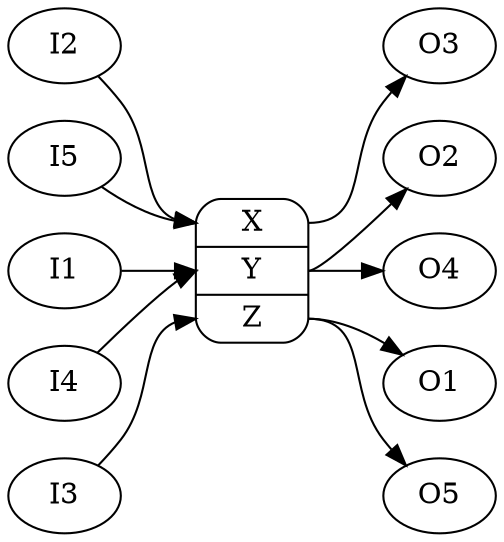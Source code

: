 digraph
{
	rankdir = "LR";
	I1 -> F:y;
	I2 -> F:x;
	I3 -> F:z;
	I4 -> F:y;
	I5 -> F:x;
	F [shape=Mrecord, label="<x> X|<y> Y|<z> Z"];
	F:z -> O1;
	F:y -> O2;
	F:x -> O3;
	F:y -> O4;
	F:z -> O5;
}


